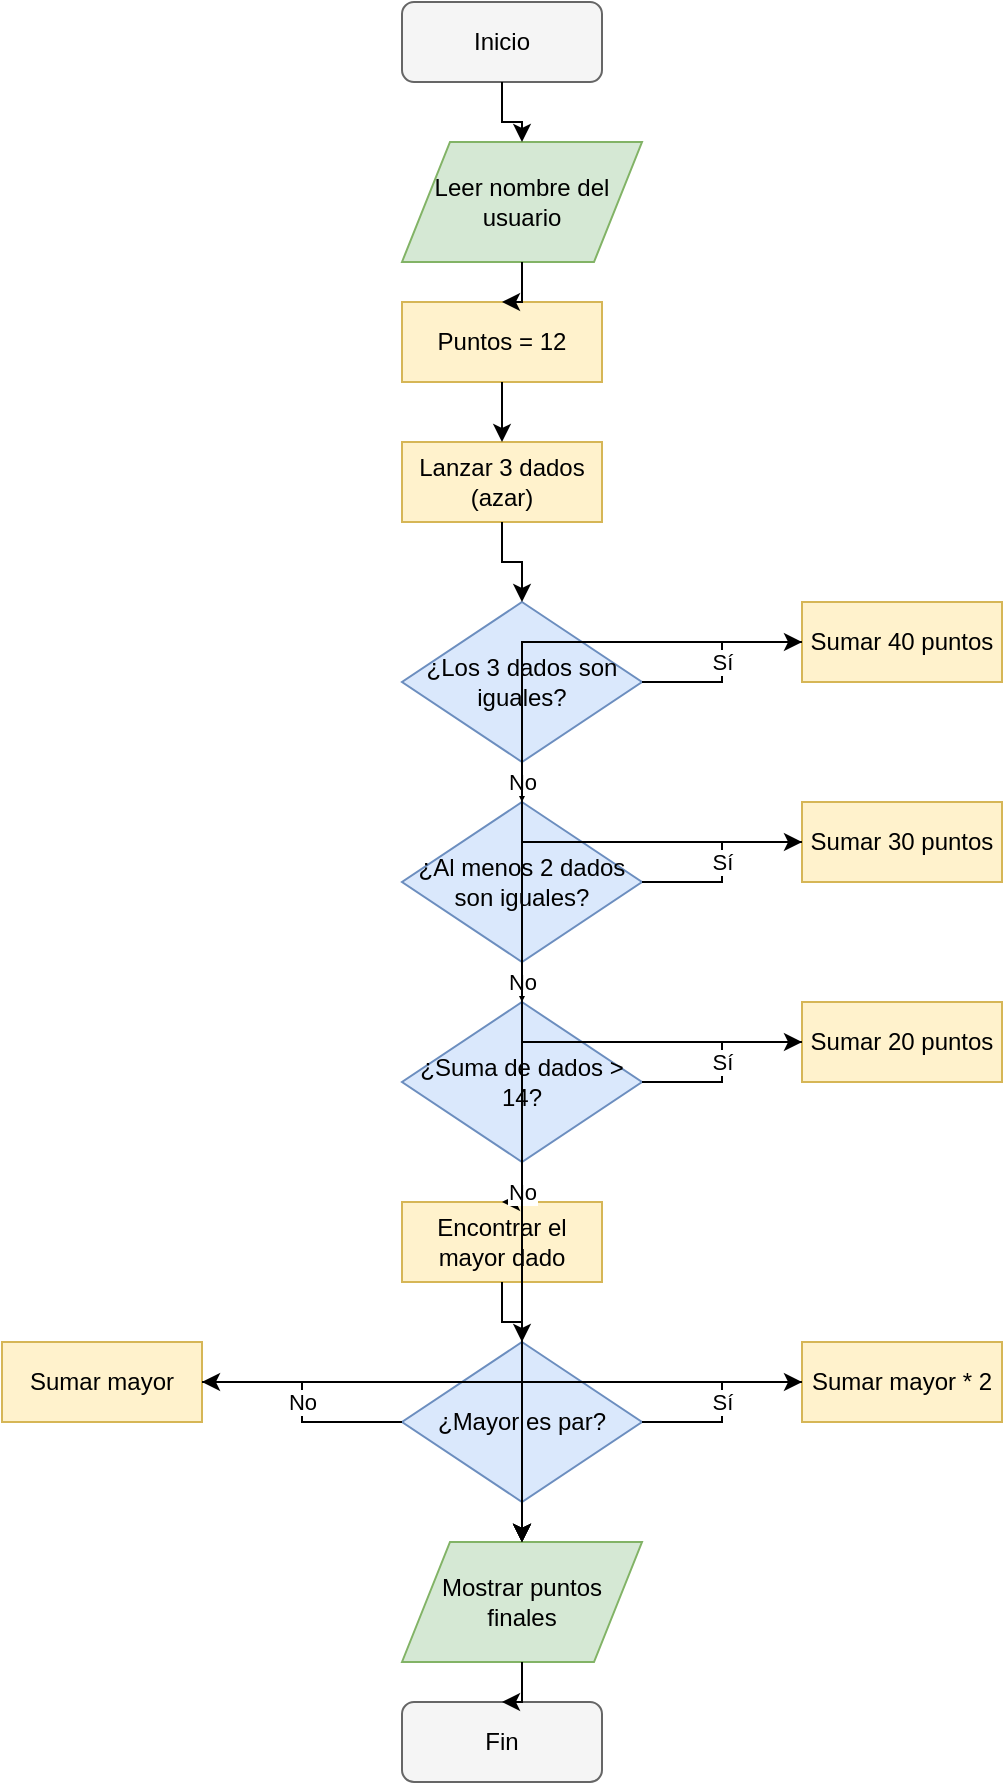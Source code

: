 <mxfile version="27.0.6">
  <diagram name="Page-1" id="qCQBoRJt0O49EkEic1T_">
    <mxGraphModel dx="1216" dy="821" grid="1" gridSize="10" guides="1" tooltips="1" connect="1" arrows="1" fold="1" page="1" pageScale="1" pageWidth="827" pageHeight="1169" math="0" shadow="0">
      <root>
        <mxCell id="0" />
        <mxCell id="1" parent="0" />

        <!-- Inicio -->
        <mxCell id="start" value="Inicio" style="rounded=1;whiteSpace=wrap;html=1;fillColor=#f5f5f5;strokeColor=#666666;" vertex="1" parent="1">
          <mxGeometry x="400" y="50" width="100" height="40" as="geometry" />
        </mxCell>

        <!-- Leer nombre -->
        <mxCell id="input_name" value="Leer nombre del usuario" style="shape=parallelogram;whiteSpace=wrap;html=1;fillColor=#d5e8d4;strokeColor=#82b366;" vertex="1" parent="1">
          <mxGeometry x="400" y="120" width="120" height="60" as="geometry" />
        </mxCell>
        <mxCell id="conn1" style="edgeStyle=orthogonalEdgeStyle;rounded=0;html=1;jettySize=auto;orthogonalLoop=1;" edge="1" parent="1" source="start" target="input_name">
          <mxGeometry relative="1" as="geometry" />
        </mxCell>

        <!-- Inicializar puntos -->
        <mxCell id="init_points" value="Puntos = 12" style="whiteSpace=wrap;html=1;fillColor=#fff2cc;strokeColor=#d6b656;" vertex="1" parent="1">
          <mxGeometry x="400" y="200" width="100" height="40" as="geometry" />
        </mxCell>
        <mxCell id="conn2" style="edgeStyle=orthogonalEdgeStyle;rounded=0;html=1;jettySize=auto;orthogonalLoop=1;" edge="1" parent="1" source="input_name" target="init_points">
          <mxGeometry relative="1" as="geometry" />
        </mxCell>

        <!-- Lanzar dados -->
        <mxCell id="roll_dice" value="Lanzar 3 dados (azar)" style="whiteSpace=wrap;html=1;fillColor=#fff2cc;strokeColor=#d6b656;" vertex="1" parent="1">
          <mxGeometry x="400" y="270" width="100" height="40" as="geometry" />
        </mxCell>
        <mxCell id="conn3" style="edgeStyle=orthogonalEdgeStyle;rounded=0;html=1;jettySize=auto;orthogonalLoop=1;" edge="1" parent="1" source="init_points" target="roll_dice">
          <mxGeometry relative="1" as="geometry" />
        </mxCell>

        <!-- ¿3 dados iguales? -->
        <mxCell id="check_all_equal" value="¿Los 3 dados son iguales?" style="rhombus;whiteSpace=wrap;html=1;fillColor=#dae8fc;strokeColor=#6c8ebf;" vertex="1" parent="1">
          <mxGeometry x="400" y="350" width="120" height="80" as="geometry" />
        </mxCell>
        <mxCell id="conn4" style="edgeStyle=orthogonalEdgeStyle;rounded=0;html=1;jettySize=auto;orthogonalLoop=1;" edge="1" parent="1" source="roll_dice" target="check_all_equal">
          <mxGeometry relative="1" as="geometry" />
        </mxCell>

        <!-- Sí: Sumar 40 puntos -->
        <mxCell id="add_40" value="Sumar 40 puntos" style="whiteSpace=wrap;html=1;fillColor=#fff2cc;strokeColor=#d6b656;" vertex="1" parent="1">
          <mxGeometry x="600" y="350" width="100" height="40" as="geometry" />
        </mxCell>
        <mxCell id="conn5" value="Sí" style="edgeStyle=orthogonalEdgeStyle;rounded=0;html=1;jettySize=auto;orthogonalLoop=1;" edge="1" parent="1" source="check_all_equal" target="add_40">
          <mxGeometry relative="1" as="geometry" />
        </mxCell>

        <!-- ¿Al menos 2 dados iguales? -->
        <mxCell id="check_two_equal" value="¿Al menos 2 dados son iguales?" style="rhombus;whiteSpace=wrap;html=1;fillColor=#dae8fc;strokeColor=#6c8ebf;" vertex="1" parent="1">
          <mxGeometry x="400" y="450" width="120" height="80" as="geometry" />
        </mxCell>
        <mxCell id="conn6" value="No" style="edgeStyle=orthogonalEdgeStyle;rounded=0;html=1;jettySize=auto;orthogonalLoop=1;" edge="1" parent="1" source="check_all_equal" target="check_two_equal">
          <mxGeometry relative="1" as="geometry" />
        </mxCell>

        <!-- Sí: Sumar 30 puntos -->
        <mxCell id="add_30" value="Sumar 30 puntos" style="whiteSpace=wrap;html=1;fillColor=#fff2cc;strokeColor=#d6b656;" vertex="1" parent="1">
          <mxGeometry x="600" y="450" width="100" height="40" as="geometry" />
        </mxCell>
        <mxCell id="conn7" value="Sí" style="edgeStyle=orthogonalEdgeStyle;rounded=0;html=1;jettySize=auto;orthogonalLoop=1;" edge="1" parent="1" source="check_two_equal" target="add_30">
          <mxGeometry relative="1" as="geometry" />
        </mxCell>

        <!-- ¿Suma > 14? -->
        <mxCell id="check_sum" value="¿Suma de dados > 14?" style="rhombus;whiteSpace=wrap;html=1;fillColor=#dae8fc;strokeColor=#6c8ebf;" vertex="1" parent="1">
          <mxGeometry x="400" y="550" width="120" height="80" as="geometry" />
        </mxCell>
        <mxCell id="conn8" value="No" style="edgeStyle=orthogonalEdgeStyle;rounded=0;html=1;jettySize=auto;orthogonalLoop=1;" edge="1" parent="1" source="check_two_equal" target="check_sum">
          <mxGeometry relative="1" as="geometry" />
        </mxCell>

        <!-- Sí: Sumar 20 puntos -->
        <mxCell id="add_20" value="Sumar 20 puntos" style="whiteSpace=wrap;html=1;fillColor=#fff2cc;strokeColor=#d6b656;" vertex="1" parent="1">
          <mxGeometry x="600" y="550" width="100" height="40" as="geometry" />
        </mxCell>
        <mxCell id="conn9" value="Sí" style="edgeStyle=orthogonalEdgeStyle;rounded=0;html=1;jettySize=auto;orthogonalLoop=1;" edge="1" parent="1" source="check_sum" target="add_20">
          <mxGeometry relative="1" as="geometry" />
        </mxCell>

        <!-- Encontrar mayor dado -->
        <mxCell id="find_max" value="Encontrar el mayor dado" style="whiteSpace=wrap;html=1;fillColor=#fff2cc;strokeColor=#d6b656;" vertex="1" parent="1">
          <mxGeometry x="400" y="650" width="100" height="40" as="geometry" />
        </mxCell>
        <mxCell id="conn10" value="No" style="edgeStyle=orthogonalEdgeStyle;rounded=0;html=1;jettySize=auto;orthogonalLoop=1;" edge="1" parent="1" source="check_sum" target="find_max">
          <mxGeometry relative="1" as="geometry" />
        </mxCell>

        <!-- ¿Mayor es par? -->
        <mxCell id="check_even" value="¿Mayor es par?" style="rhombus;whiteSpace=wrap;html=1;fillColor=#dae8fc;strokeColor=#6c8ebf;" vertex="1" parent="1">
          <mxGeometry x="400" y="720" width="120" height="80" as="geometry" />
        </mxCell>
        <mxCell id="conn11" style="edgeStyle=orthogonalEdgeStyle;rounded=0;html=1;jettySize=auto;orthogonalLoop=1;" edge="1" parent="1" source="find_max" target="check_even">
          <mxGeometry relative="1" as="geometry" />
        </mxCell>

        <!-- Sí: Sumar mayor * 2 -->
        <mxCell id="add_max_double" value="Sumar mayor * 2" style="whiteSpace=wrap;html=1;fillColor=#fff2cc;strokeColor=#d6b656;" vertex="1" parent="1">
          <mxGeometry x="600" y="720" width="100" height="40" as="geometry" />
        </mxCell>
        <mxCell id="conn12" value="Sí" style="edgeStyle=orthogonalEdgeStyle;rounded=0;html=1;jettySize=auto;orthogonalLoop=1;" edge="1" parent="1" source="check_even" target="add_max_double">
          <mxGeometry relative="1" as="geometry" />
        </mxCell>

        <!-- No: Sumar mayor -->
        <mxCell id="add_max" value="Sumar mayor" style="whiteSpace=wrap;html=1;fillColor=#fff2cc;strokeColor=#d6b656;" vertex="1" parent="1">
          <mxGeometry x="200" y="720" width="100" height="40" as="geometry" />
        </mxCell>
        <mxCell id="conn13" value="No" style="edgeStyle=orthogonalEdgeStyle;rounded=0;html=1;jettySize=auto;orthogonalLoop=1;" edge="1" parent="1" source="check_even" target="add_max">
          <mxGeometry relative="1" as="geometry" />
        </mxCell>

        <!-- Mostrar puntos finales -->
        <mxCell id="output_points" value="Mostrar puntos finales" style="shape=parallelogram;whiteSpace=wrap;html=1;fillColor=#d5e8d4;strokeColor=#82b366;" vertex="1" parent="1">
          <mxGeometry x="400" y="820" width="120" height="60" as="geometry" />
        </mxCell>
        <mxCell id="conn14" style="edgeStyle=orthogonalEdgeStyle;rounded=0;html=1;jettySize=auto;orthogonalLoop=1;" edge="1" parent="1" source="add_40" target="output_points">
          <mxGeometry relative="1" as="geometry">
            <mxPoint x="450" y="800" as="targetPoint" />
          </mxGeometry>
        </mxCell>
        <mxCell id="conn15" style="edgeStyle=orthogonalEdgeStyle;rounded=0;html=1;jettySize=auto;orthogonalLoop=1;" edge="1" parent="1" source="add_30" target="output_points">
          <mxGeometry relative="1" as="geometry">
            <mxPoint x="450" y="800" as="targetPoint" />
          </mxGeometry>
        </mxCell>
        <mxCell id="conn16" style="edgeStyle=orthogonalEdgeStyle;rounded=0;html=1;jettySize=auto;orthogonalLoop=1;" edge="1" parent="1" source="add_20" target="output_points">
          <mxGeometry relative="1" as="geometry">
            <mxPoint x="450" y="800" as="targetPoint" />
          </mxGeometry>
        </mxCell>
        <mxCell id="conn17" style="edgeStyle=orthogonalEdgeStyle;rounded=0;html=1;jettySize=auto;orthogonalLoop=1;" edge="1" parent="1" source="add_max_double" target="output_points">
          <mxGeometry relative="1" as="geometry">
            <mxPoint x="450" y="800" as="targetPoint" />
          </mxGeometry>
        </mxCell>
        <mxCell id="conn18" style="edgeStyle=orthogonalEdgeStyle;rounded=0;html=1;jettySize=auto;orthogonalLoop=1;" edge="1" parent="1" source="add_max" target="output_points">
          <mxGeometry relative="1" as="geometry">
            <mxPoint x="450" y="800" as="targetPoint" />
          </mxGeometry>
        </mxCell>

        <!-- Fin -->
        <mxCell id="end" value="Fin" style="rounded=1;whiteSpace=wrap;html=1;fillColor=#f5f5f5;strokeColor=#666666;" vertex="1" parent="1">
          <mxGeometry x="400" y="900" width="100" height="40" as="geometry" />
        </mxCell>
        <mxCell id="conn19" style="edgeStyle=orthogonalEdgeStyle;rounded=0;html=1;jettySize=auto;orthogonalLoop=1;" edge="1" parent="1" source="output_points" target="end">
          <mxGeometry relative="1" as="geometry" />
        </mxCell>
      </root>
    </mxGraphModel>
  </diagram>
</mxfile>
